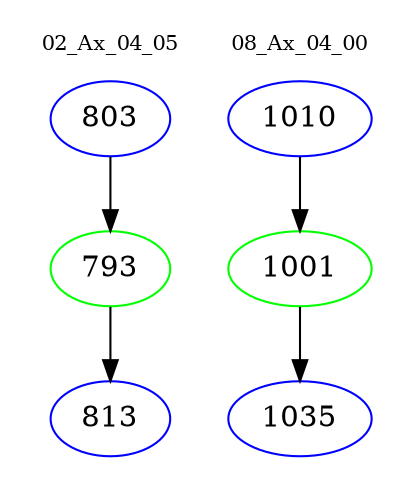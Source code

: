 digraph{
subgraph cluster_0 {
color = white
label = "02_Ax_04_05";
fontsize=10;
T0_803 [label="803", color="blue"]
T0_803 -> T0_793 [color="black"]
T0_793 [label="793", color="green"]
T0_793 -> T0_813 [color="black"]
T0_813 [label="813", color="blue"]
}
subgraph cluster_1 {
color = white
label = "08_Ax_04_00";
fontsize=10;
T1_1010 [label="1010", color="blue"]
T1_1010 -> T1_1001 [color="black"]
T1_1001 [label="1001", color="green"]
T1_1001 -> T1_1035 [color="black"]
T1_1035 [label="1035", color="blue"]
}
}
